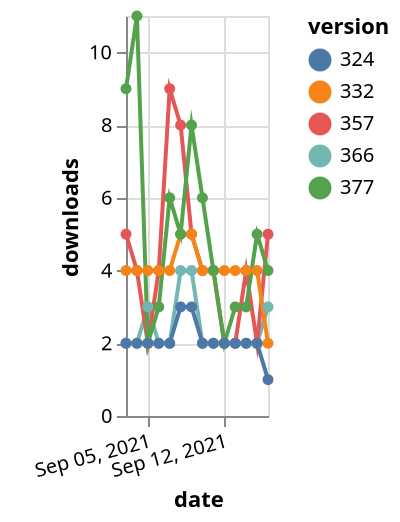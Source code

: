 {"$schema": "https://vega.github.io/schema/vega-lite/v5.json", "description": "A simple bar chart with embedded data.", "data": {"values": [{"date": "2021-09-03", "total": 3024, "delta": 2, "version": "366"}, {"date": "2021-09-04", "total": 3026, "delta": 2, "version": "366"}, {"date": "2021-09-05", "total": 3029, "delta": 3, "version": "366"}, {"date": "2021-09-06", "total": 3031, "delta": 2, "version": "366"}, {"date": "2021-09-07", "total": 3033, "delta": 2, "version": "366"}, {"date": "2021-09-08", "total": 3037, "delta": 4, "version": "366"}, {"date": "2021-09-09", "total": 3041, "delta": 4, "version": "366"}, {"date": "2021-09-10", "total": 3043, "delta": 2, "version": "366"}, {"date": "2021-09-11", "total": 3045, "delta": 2, "version": "366"}, {"date": "2021-09-12", "total": 3047, "delta": 2, "version": "366"}, {"date": "2021-09-13", "total": 3049, "delta": 2, "version": "366"}, {"date": "2021-09-14", "total": 3051, "delta": 2, "version": "366"}, {"date": "2021-09-15", "total": 3053, "delta": 2, "version": "366"}, {"date": "2021-09-16", "total": 3056, "delta": 3, "version": "366"}, {"date": "2021-09-03", "total": 5894, "delta": 5, "version": "357"}, {"date": "2021-09-04", "total": 5898, "delta": 4, "version": "357"}, {"date": "2021-09-05", "total": 5900, "delta": 2, "version": "357"}, {"date": "2021-09-06", "total": 5904, "delta": 4, "version": "357"}, {"date": "2021-09-07", "total": 5913, "delta": 9, "version": "357"}, {"date": "2021-09-08", "total": 5921, "delta": 8, "version": "357"}, {"date": "2021-09-09", "total": 5926, "delta": 5, "version": "357"}, {"date": "2021-09-10", "total": 5930, "delta": 4, "version": "357"}, {"date": "2021-09-11", "total": 5934, "delta": 4, "version": "357"}, {"date": "2021-09-12", "total": 5936, "delta": 2, "version": "357"}, {"date": "2021-09-13", "total": 5938, "delta": 2, "version": "357"}, {"date": "2021-09-14", "total": 5942, "delta": 4, "version": "357"}, {"date": "2021-09-15", "total": 5944, "delta": 2, "version": "357"}, {"date": "2021-09-16", "total": 5949, "delta": 5, "version": "357"}, {"date": "2021-09-03", "total": 5041, "delta": 4, "version": "332"}, {"date": "2021-09-04", "total": 5045, "delta": 4, "version": "332"}, {"date": "2021-09-05", "total": 5049, "delta": 4, "version": "332"}, {"date": "2021-09-06", "total": 5053, "delta": 4, "version": "332"}, {"date": "2021-09-07", "total": 5057, "delta": 4, "version": "332"}, {"date": "2021-09-08", "total": 5062, "delta": 5, "version": "332"}, {"date": "2021-09-09", "total": 5067, "delta": 5, "version": "332"}, {"date": "2021-09-10", "total": 5071, "delta": 4, "version": "332"}, {"date": "2021-09-11", "total": 5075, "delta": 4, "version": "332"}, {"date": "2021-09-12", "total": 5079, "delta": 4, "version": "332"}, {"date": "2021-09-13", "total": 5083, "delta": 4, "version": "332"}, {"date": "2021-09-14", "total": 5087, "delta": 4, "version": "332"}, {"date": "2021-09-15", "total": 5091, "delta": 4, "version": "332"}, {"date": "2021-09-16", "total": 5093, "delta": 2, "version": "332"}, {"date": "2021-09-03", "total": 5798, "delta": 9, "version": "377"}, {"date": "2021-09-04", "total": 5809, "delta": 11, "version": "377"}, {"date": "2021-09-05", "total": 5811, "delta": 2, "version": "377"}, {"date": "2021-09-06", "total": 5814, "delta": 3, "version": "377"}, {"date": "2021-09-07", "total": 5820, "delta": 6, "version": "377"}, {"date": "2021-09-08", "total": 5825, "delta": 5, "version": "377"}, {"date": "2021-09-09", "total": 5833, "delta": 8, "version": "377"}, {"date": "2021-09-10", "total": 5839, "delta": 6, "version": "377"}, {"date": "2021-09-11", "total": 5843, "delta": 4, "version": "377"}, {"date": "2021-09-12", "total": 5845, "delta": 2, "version": "377"}, {"date": "2021-09-13", "total": 5848, "delta": 3, "version": "377"}, {"date": "2021-09-14", "total": 5851, "delta": 3, "version": "377"}, {"date": "2021-09-15", "total": 5856, "delta": 5, "version": "377"}, {"date": "2021-09-16", "total": 5860, "delta": 4, "version": "377"}, {"date": "2021-09-03", "total": 3687, "delta": 2, "version": "324"}, {"date": "2021-09-04", "total": 3689, "delta": 2, "version": "324"}, {"date": "2021-09-05", "total": 3691, "delta": 2, "version": "324"}, {"date": "2021-09-06", "total": 3693, "delta": 2, "version": "324"}, {"date": "2021-09-07", "total": 3695, "delta": 2, "version": "324"}, {"date": "2021-09-08", "total": 3698, "delta": 3, "version": "324"}, {"date": "2021-09-09", "total": 3701, "delta": 3, "version": "324"}, {"date": "2021-09-10", "total": 3703, "delta": 2, "version": "324"}, {"date": "2021-09-11", "total": 3705, "delta": 2, "version": "324"}, {"date": "2021-09-12", "total": 3707, "delta": 2, "version": "324"}, {"date": "2021-09-13", "total": 3709, "delta": 2, "version": "324"}, {"date": "2021-09-14", "total": 3711, "delta": 2, "version": "324"}, {"date": "2021-09-15", "total": 3713, "delta": 2, "version": "324"}, {"date": "2021-09-16", "total": 3714, "delta": 1, "version": "324"}]}, "width": "container", "mark": {"type": "line", "point": {"filled": true}}, "encoding": {"x": {"field": "date", "type": "temporal", "timeUnit": "yearmonthdate", "title": "date", "axis": {"labelAngle": -15}}, "y": {"field": "delta", "type": "quantitative", "title": "downloads"}, "color": {"field": "version", "type": "nominal"}, "tooltip": {"field": "delta"}}}